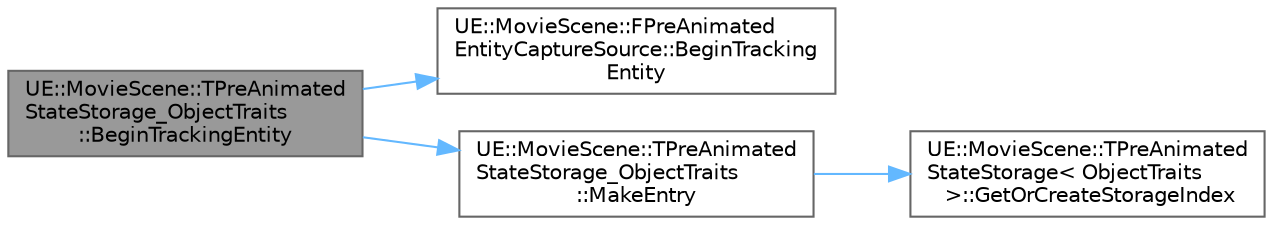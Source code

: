 digraph "UE::MovieScene::TPreAnimatedStateStorage_ObjectTraits::BeginTrackingEntity"
{
 // INTERACTIVE_SVG=YES
 // LATEX_PDF_SIZE
  bgcolor="transparent";
  edge [fontname=Helvetica,fontsize=10,labelfontname=Helvetica,labelfontsize=10];
  node [fontname=Helvetica,fontsize=10,shape=box,height=0.2,width=0.4];
  rankdir="LR";
  Node1 [id="Node000001",label="UE::MovieScene::TPreAnimated\lStateStorage_ObjectTraits\l::BeginTrackingEntity",height=0.2,width=0.4,color="gray40", fillcolor="grey60", style="filled", fontcolor="black",tooltip=" "];
  Node1 -> Node2 [id="edge1_Node000001_Node000002",color="steelblue1",style="solid",tooltip=" "];
  Node2 [id="Node000002",label="UE::MovieScene::FPreAnimated\lEntityCaptureSource::BeginTracking\lEntity",height=0.2,width=0.4,color="grey40", fillcolor="white", style="filled",URL="$d4/db0/structUE_1_1MovieScene_1_1FPreAnimatedEntityCaptureSource.html#aab490505b4ee6357e4474a136bfa4345",tooltip=" "];
  Node1 -> Node3 [id="edge2_Node000001_Node000003",color="steelblue1",style="solid",tooltip=" "];
  Node3 [id="Node000003",label="UE::MovieScene::TPreAnimated\lStateStorage_ObjectTraits\l::MakeEntry",height=0.2,width=0.4,color="grey40", fillcolor="white", style="filled",URL="$dc/d1d/structUE_1_1MovieScene_1_1TPreAnimatedStateStorage__ObjectTraits.html#a088d904d64172e2343448bbe7cd8a280",tooltip=" "];
  Node3 -> Node4 [id="edge3_Node000003_Node000004",color="steelblue1",style="solid",tooltip=" "];
  Node4 [id="Node000004",label="UE::MovieScene::TPreAnimated\lStateStorage\< ObjectTraits\l \>::GetOrCreateStorageIndex",height=0.2,width=0.4,color="grey40", fillcolor="white", style="filled",URL="$d5/dd5/structUE_1_1MovieScene_1_1TPreAnimatedStateStorage.html#acc154f5b02bf5d48c323d5b39f812c37",tooltip=" "];
}
